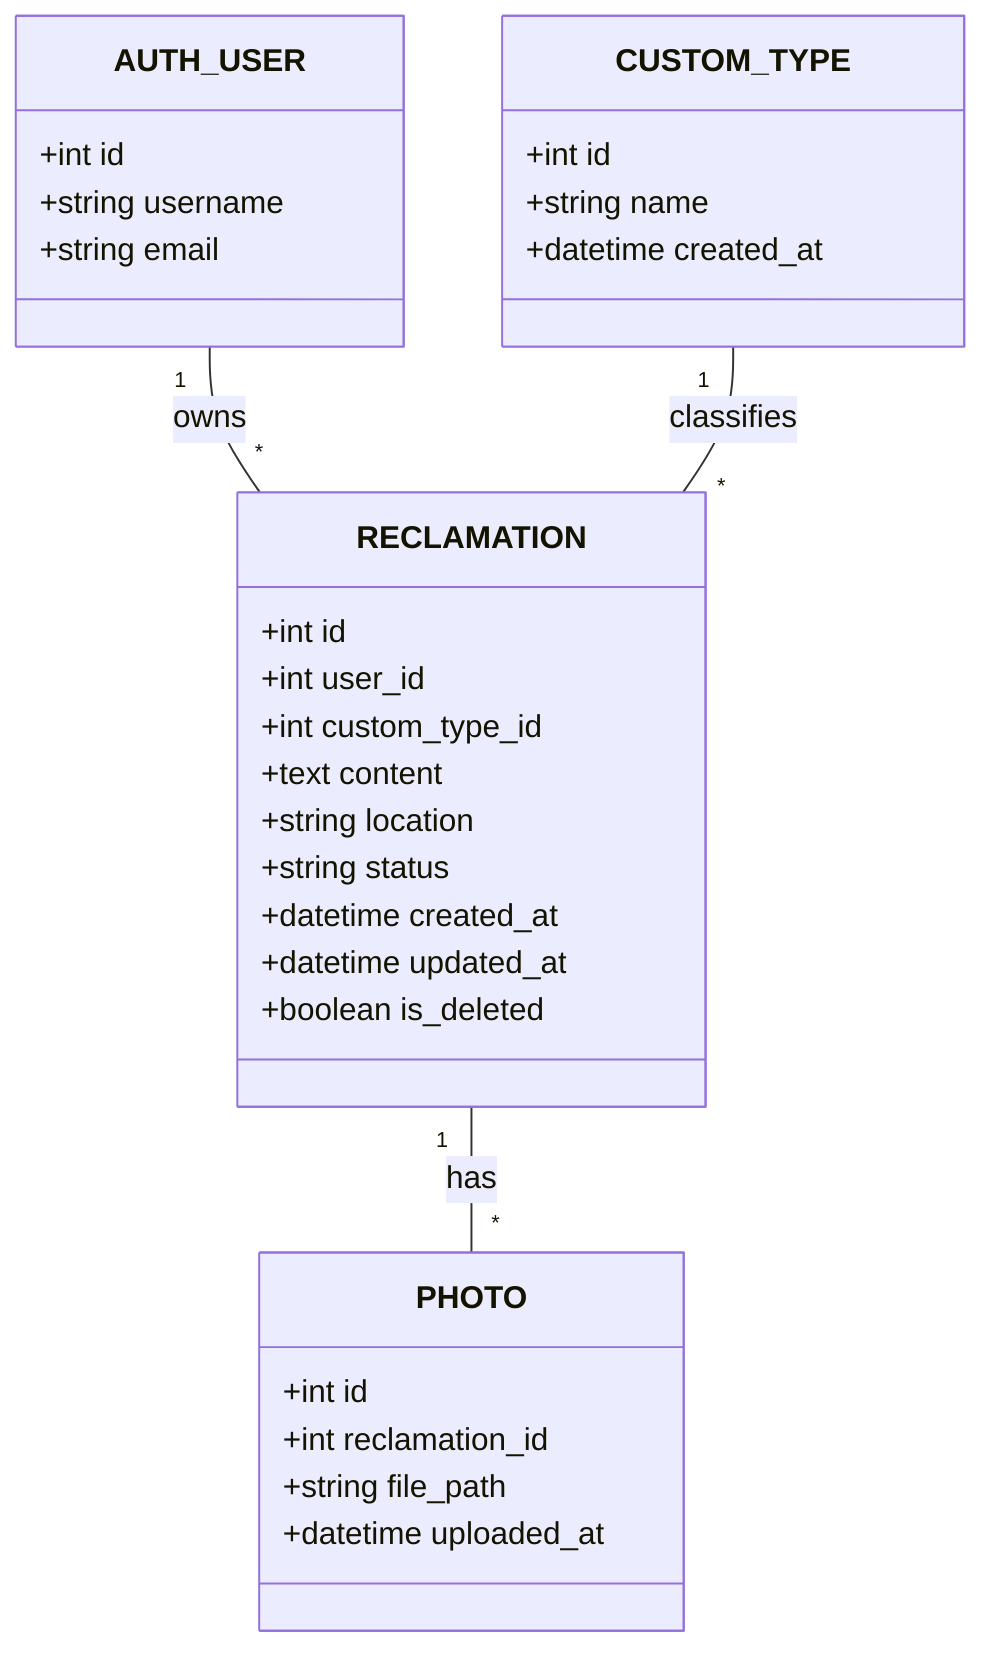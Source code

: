 classDiagram
  class AUTH_USER {
    +int id
    +string username
    +string email
  }
  class CUSTOM_TYPE {
    +int id
    +string name
    +datetime created_at
  }
  class RECLAMATION {
    +int id
    +int user_id
    +int custom_type_id
    +text content
    +string location
    +string status
    +datetime created_at
    +datetime updated_at
    +boolean is_deleted
  }
  class PHOTO {
    +int id
    +int reclamation_id
    +string file_path
    +datetime uploaded_at
  }

  AUTH_USER "1" -- "*" RECLAMATION : owns
  CUSTOM_TYPE "1" -- "*" RECLAMATION : classifies
  RECLAMATION "1" -- "*" PHOTO : has